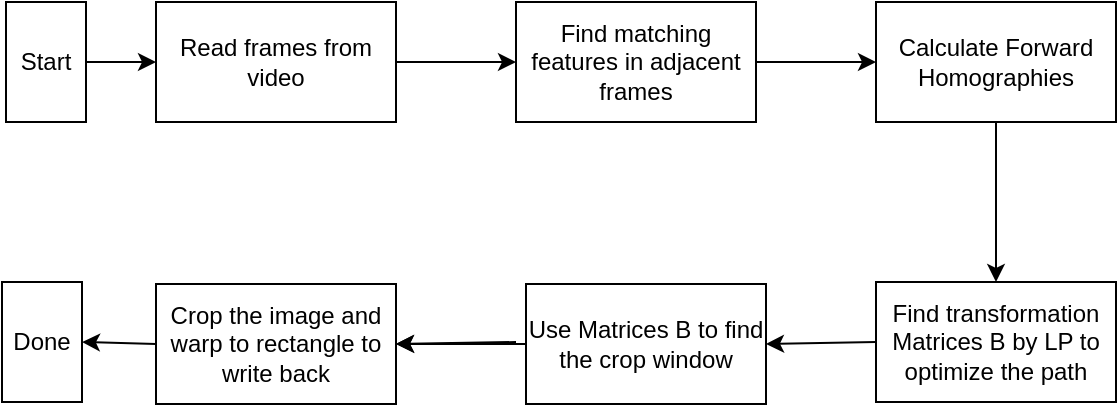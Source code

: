 <mxfile version="14.6.1" type="github">
  <diagram id="C5RBs43oDa-KdzZeNtuy" name="Page-1">
    <mxGraphModel dx="868" dy="482" grid="1" gridSize="10" guides="1" tooltips="1" connect="1" arrows="1" fold="1" page="1" pageScale="1" pageWidth="827" pageHeight="1169" math="0" shadow="0">
      <root>
        <mxCell id="WIyWlLk6GJQsqaUBKTNV-0" />
        <mxCell id="WIyWlLk6GJQsqaUBKTNV-1" parent="WIyWlLk6GJQsqaUBKTNV-0" />
        <mxCell id="zdwoDkqMqOilRhkhPmcq-0" value="Read frames from video" style="rounded=0;whiteSpace=wrap;html=1;" vertex="1" parent="WIyWlLk6GJQsqaUBKTNV-1">
          <mxGeometry x="190" y="70" width="120" height="60" as="geometry" />
        </mxCell>
        <mxCell id="zdwoDkqMqOilRhkhPmcq-1" value="Find matching features in adjacent frames" style="rounded=0;whiteSpace=wrap;html=1;" vertex="1" parent="WIyWlLk6GJQsqaUBKTNV-1">
          <mxGeometry x="370" y="70" width="120" height="60" as="geometry" />
        </mxCell>
        <mxCell id="zdwoDkqMqOilRhkhPmcq-2" value="" style="endArrow=classic;html=1;entryX=0;entryY=0.5;entryDx=0;entryDy=0;" edge="1" parent="WIyWlLk6GJQsqaUBKTNV-1" target="zdwoDkqMqOilRhkhPmcq-1">
          <mxGeometry width="50" height="50" relative="1" as="geometry">
            <mxPoint x="310" y="100" as="sourcePoint" />
            <mxPoint x="360" y="50" as="targetPoint" />
          </mxGeometry>
        </mxCell>
        <mxCell id="zdwoDkqMqOilRhkhPmcq-3" value="Calculate Forward Homographies" style="rounded=0;whiteSpace=wrap;html=1;" vertex="1" parent="WIyWlLk6GJQsqaUBKTNV-1">
          <mxGeometry x="550" y="70" width="120" height="60" as="geometry" />
        </mxCell>
        <mxCell id="zdwoDkqMqOilRhkhPmcq-5" value="" style="endArrow=classic;html=1;exitX=1;exitY=0.5;exitDx=0;exitDy=0;entryX=0;entryY=0.5;entryDx=0;entryDy=0;" edge="1" parent="WIyWlLk6GJQsqaUBKTNV-1" source="zdwoDkqMqOilRhkhPmcq-1" target="zdwoDkqMqOilRhkhPmcq-3">
          <mxGeometry width="50" height="50" relative="1" as="geometry">
            <mxPoint x="490" y="110" as="sourcePoint" />
            <mxPoint x="540" y="60" as="targetPoint" />
            <Array as="points" />
          </mxGeometry>
        </mxCell>
        <mxCell id="zdwoDkqMqOilRhkhPmcq-6" value="Find transformation Matrices B by LP to optimize the path" style="rounded=0;whiteSpace=wrap;html=1;" vertex="1" parent="WIyWlLk6GJQsqaUBKTNV-1">
          <mxGeometry x="550" y="210" width="120" height="60" as="geometry" />
        </mxCell>
        <mxCell id="zdwoDkqMqOilRhkhPmcq-7" value="" style="endArrow=classic;html=1;exitX=0.5;exitY=1;exitDx=0;exitDy=0;entryX=0.5;entryY=0;entryDx=0;entryDy=0;" edge="1" parent="WIyWlLk6GJQsqaUBKTNV-1" source="zdwoDkqMqOilRhkhPmcq-3" target="zdwoDkqMqOilRhkhPmcq-6">
          <mxGeometry width="50" height="50" relative="1" as="geometry">
            <mxPoint x="390" y="250" as="sourcePoint" />
            <mxPoint x="440" y="200" as="targetPoint" />
          </mxGeometry>
        </mxCell>
        <mxCell id="zdwoDkqMqOilRhkhPmcq-13" value="" style="edgeStyle=orthogonalEdgeStyle;rounded=0;orthogonalLoop=1;jettySize=auto;html=1;exitX=0;exitY=0.5;exitDx=0;exitDy=0;" edge="1" parent="WIyWlLk6GJQsqaUBKTNV-1" source="zdwoDkqMqOilRhkhPmcq-8" target="zdwoDkqMqOilRhkhPmcq-11">
          <mxGeometry relative="1" as="geometry" />
        </mxCell>
        <mxCell id="zdwoDkqMqOilRhkhPmcq-8" value="Use Matrices B to find the crop window" style="rounded=0;whiteSpace=wrap;html=1;" vertex="1" parent="WIyWlLk6GJQsqaUBKTNV-1">
          <mxGeometry x="375" y="211" width="120" height="60" as="geometry" />
        </mxCell>
        <mxCell id="zdwoDkqMqOilRhkhPmcq-9" value="" style="endArrow=classic;html=1;entryX=1;entryY=0.5;entryDx=0;entryDy=0;exitX=0;exitY=0.5;exitDx=0;exitDy=0;" edge="1" parent="WIyWlLk6GJQsqaUBKTNV-1" source="zdwoDkqMqOilRhkhPmcq-6" target="zdwoDkqMqOilRhkhPmcq-8">
          <mxGeometry width="50" height="50" relative="1" as="geometry">
            <mxPoint x="390" y="250" as="sourcePoint" />
            <mxPoint x="440" y="200" as="targetPoint" />
          </mxGeometry>
        </mxCell>
        <mxCell id="zdwoDkqMqOilRhkhPmcq-11" value="Crop the image and warp to rectangle to write back" style="rounded=0;whiteSpace=wrap;html=1;" vertex="1" parent="WIyWlLk6GJQsqaUBKTNV-1">
          <mxGeometry x="190" y="211" width="120" height="60" as="geometry" />
        </mxCell>
        <mxCell id="zdwoDkqMqOilRhkhPmcq-12" value="" style="endArrow=classic;html=1;entryX=1;entryY=0.5;entryDx=0;entryDy=0;" edge="1" parent="WIyWlLk6GJQsqaUBKTNV-1" target="zdwoDkqMqOilRhkhPmcq-11">
          <mxGeometry width="50" height="50" relative="1" as="geometry">
            <mxPoint x="370" y="240" as="sourcePoint" />
            <mxPoint x="440" y="180" as="targetPoint" />
          </mxGeometry>
        </mxCell>
        <mxCell id="zdwoDkqMqOilRhkhPmcq-14" value="Start" style="rounded=0;whiteSpace=wrap;html=1;" vertex="1" parent="WIyWlLk6GJQsqaUBKTNV-1">
          <mxGeometry x="115" y="70" width="40" height="60" as="geometry" />
        </mxCell>
        <mxCell id="zdwoDkqMqOilRhkhPmcq-15" value="Done" style="rounded=0;whiteSpace=wrap;html=1;" vertex="1" parent="WIyWlLk6GJQsqaUBKTNV-1">
          <mxGeometry x="113" y="210" width="40" height="60" as="geometry" />
        </mxCell>
        <mxCell id="zdwoDkqMqOilRhkhPmcq-16" value="" style="endArrow=classic;html=1;exitX=1;exitY=0.5;exitDx=0;exitDy=0;entryX=0;entryY=0.5;entryDx=0;entryDy=0;" edge="1" parent="WIyWlLk6GJQsqaUBKTNV-1" source="zdwoDkqMqOilRhkhPmcq-14" target="zdwoDkqMqOilRhkhPmcq-0">
          <mxGeometry width="50" height="50" relative="1" as="geometry">
            <mxPoint x="390" y="230" as="sourcePoint" />
            <mxPoint x="440" y="180" as="targetPoint" />
          </mxGeometry>
        </mxCell>
        <mxCell id="zdwoDkqMqOilRhkhPmcq-19" value="" style="endArrow=classic;html=1;exitX=0;exitY=0.5;exitDx=0;exitDy=0;entryX=1;entryY=0.5;entryDx=0;entryDy=0;" edge="1" parent="WIyWlLk6GJQsqaUBKTNV-1" source="zdwoDkqMqOilRhkhPmcq-11" target="zdwoDkqMqOilRhkhPmcq-15">
          <mxGeometry width="50" height="50" relative="1" as="geometry">
            <mxPoint x="390" y="230" as="sourcePoint" />
            <mxPoint x="440" y="180" as="targetPoint" />
          </mxGeometry>
        </mxCell>
      </root>
    </mxGraphModel>
  </diagram>
</mxfile>
